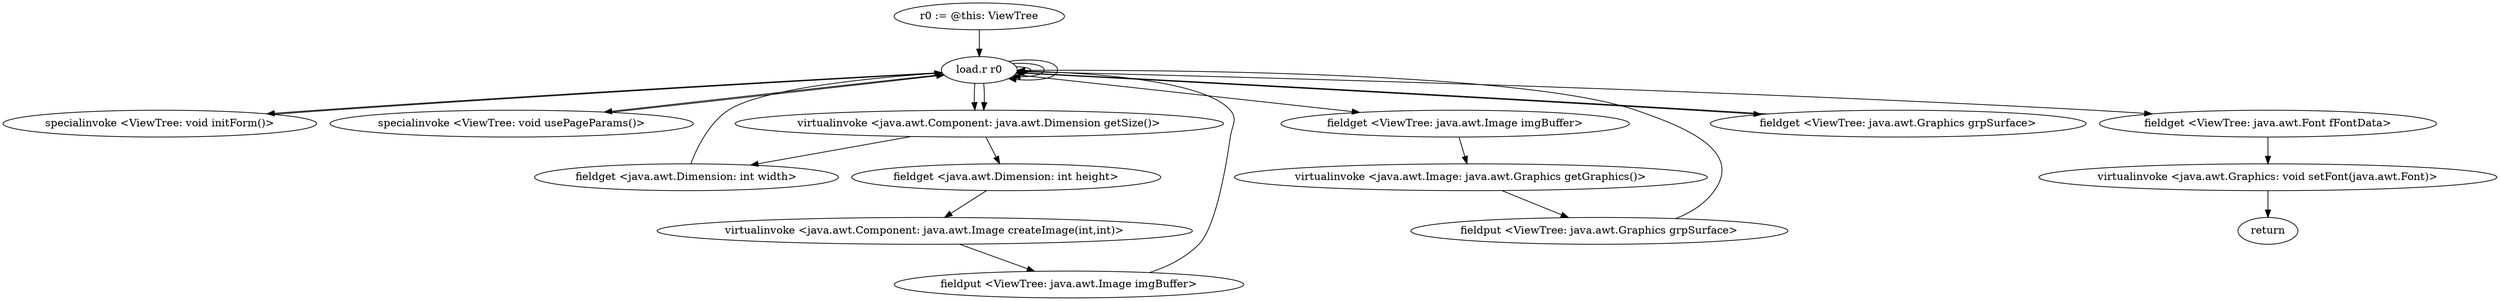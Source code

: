 digraph "" {
    "r0 := @this: ViewTree"
    "load.r r0"
    "r0 := @this: ViewTree"->"load.r r0";
    "specialinvoke <ViewTree: void initForm()>"
    "load.r r0"->"specialinvoke <ViewTree: void initForm()>";
    "specialinvoke <ViewTree: void initForm()>"->"load.r r0";
    "specialinvoke <ViewTree: void usePageParams()>"
    "load.r r0"->"specialinvoke <ViewTree: void usePageParams()>";
    "specialinvoke <ViewTree: void usePageParams()>"->"load.r r0";
    "load.r r0"->"load.r r0";
    "load.r r0"->"load.r r0";
    "virtualinvoke <java.awt.Component: java.awt.Dimension getSize()>"
    "load.r r0"->"virtualinvoke <java.awt.Component: java.awt.Dimension getSize()>";
    "fieldget <java.awt.Dimension: int width>"
    "virtualinvoke <java.awt.Component: java.awt.Dimension getSize()>"->"fieldget <java.awt.Dimension: int width>";
    "fieldget <java.awt.Dimension: int width>"->"load.r r0";
    "load.r r0"->"virtualinvoke <java.awt.Component: java.awt.Dimension getSize()>";
    "fieldget <java.awt.Dimension: int height>"
    "virtualinvoke <java.awt.Component: java.awt.Dimension getSize()>"->"fieldget <java.awt.Dimension: int height>";
    "virtualinvoke <java.awt.Component: java.awt.Image createImage(int,int)>"
    "fieldget <java.awt.Dimension: int height>"->"virtualinvoke <java.awt.Component: java.awt.Image createImage(int,int)>";
    "fieldput <ViewTree: java.awt.Image imgBuffer>"
    "virtualinvoke <java.awt.Component: java.awt.Image createImage(int,int)>"->"fieldput <ViewTree: java.awt.Image imgBuffer>";
    "fieldput <ViewTree: java.awt.Image imgBuffer>"->"load.r r0";
    "load.r r0"->"load.r r0";
    "fieldget <ViewTree: java.awt.Image imgBuffer>"
    "load.r r0"->"fieldget <ViewTree: java.awt.Image imgBuffer>";
    "virtualinvoke <java.awt.Image: java.awt.Graphics getGraphics()>"
    "fieldget <ViewTree: java.awt.Image imgBuffer>"->"virtualinvoke <java.awt.Image: java.awt.Graphics getGraphics()>";
    "fieldput <ViewTree: java.awt.Graphics grpSurface>"
    "virtualinvoke <java.awt.Image: java.awt.Graphics getGraphics()>"->"fieldput <ViewTree: java.awt.Graphics grpSurface>";
    "fieldput <ViewTree: java.awt.Graphics grpSurface>"->"load.r r0";
    "fieldget <ViewTree: java.awt.Graphics grpSurface>"
    "load.r r0"->"fieldget <ViewTree: java.awt.Graphics grpSurface>";
    "fieldget <ViewTree: java.awt.Graphics grpSurface>"->"load.r r0";
    "fieldget <ViewTree: java.awt.Font fFontData>"
    "load.r r0"->"fieldget <ViewTree: java.awt.Font fFontData>";
    "virtualinvoke <java.awt.Graphics: void setFont(java.awt.Font)>"
    "fieldget <ViewTree: java.awt.Font fFontData>"->"virtualinvoke <java.awt.Graphics: void setFont(java.awt.Font)>";
    "return"
    "virtualinvoke <java.awt.Graphics: void setFont(java.awt.Font)>"->"return";
}
